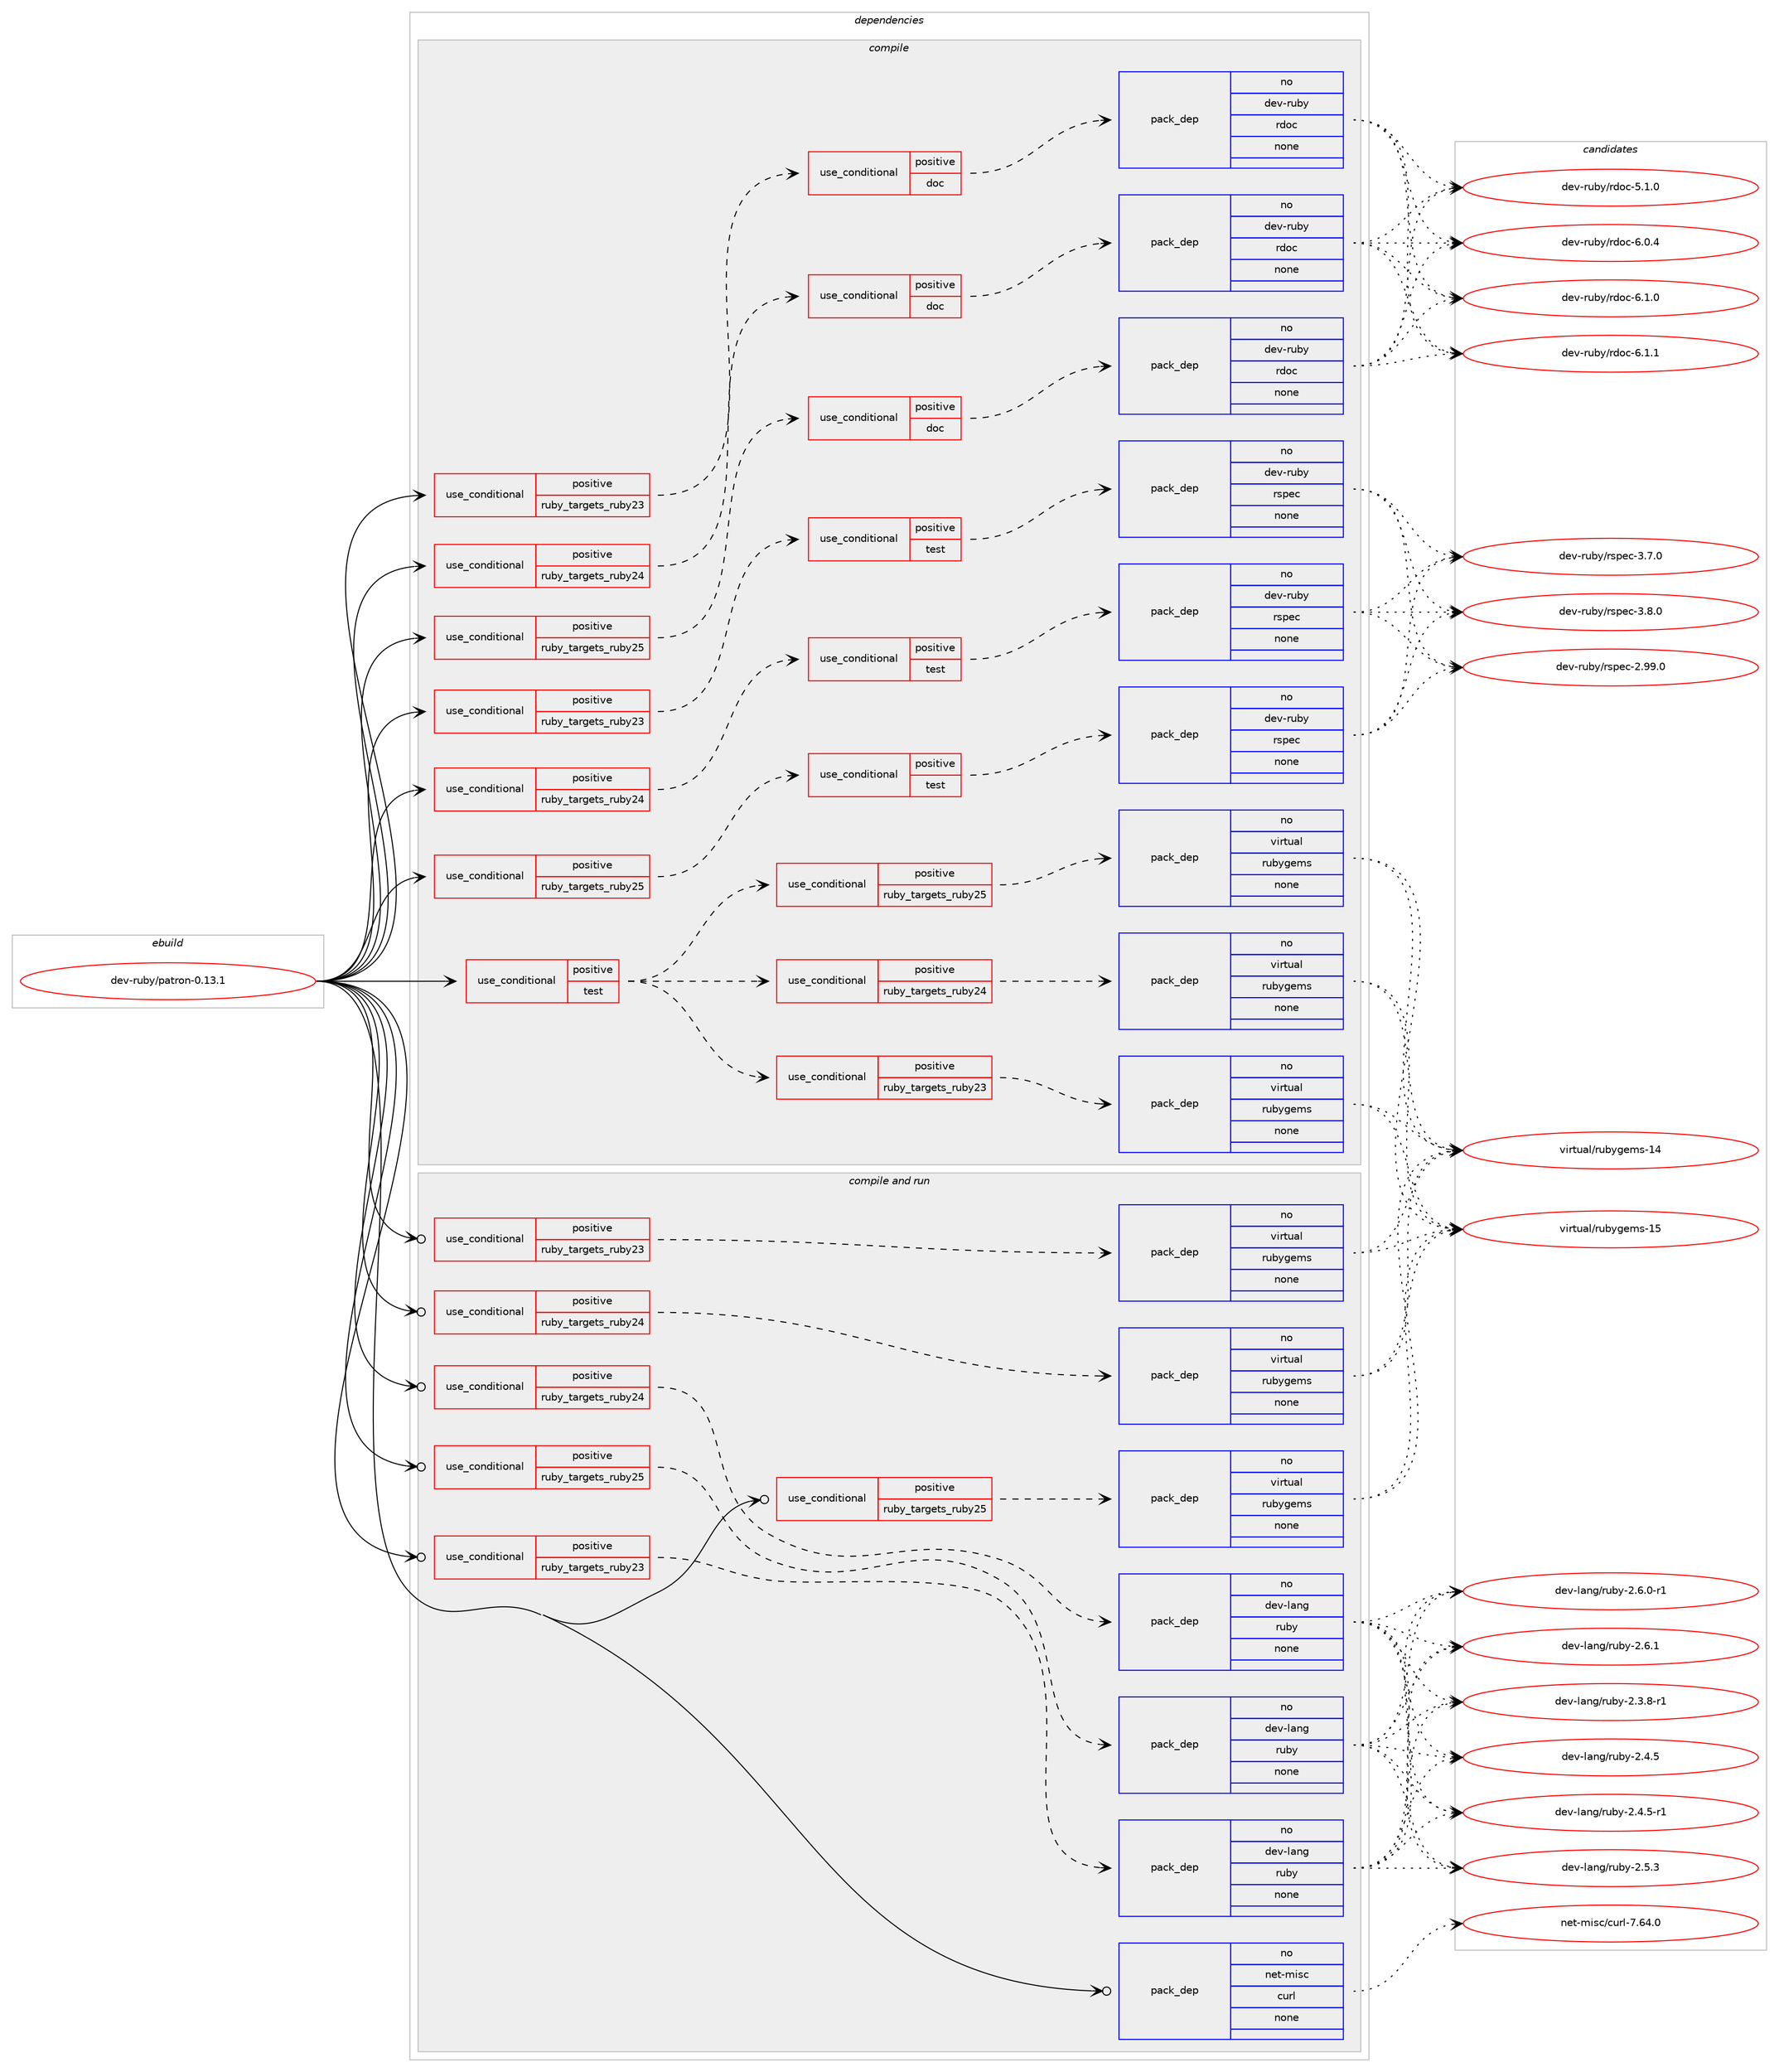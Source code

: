 digraph prolog {

# *************
# Graph options
# *************

newrank=true;
concentrate=true;
compound=true;
graph [rankdir=LR,fontname=Helvetica,fontsize=10,ranksep=1.5];#, ranksep=2.5, nodesep=0.2];
edge  [arrowhead=vee];
node  [fontname=Helvetica,fontsize=10];

# **********
# The ebuild
# **********

subgraph cluster_leftcol {
color=gray;
rank=same;
label=<<i>ebuild</i>>;
id [label="dev-ruby/patron-0.13.1", color=red, width=4, href="../dev-ruby/patron-0.13.1.svg"];
}

# ****************
# The dependencies
# ****************

subgraph cluster_midcol {
color=gray;
label=<<i>dependencies</i>>;
subgraph cluster_compile {
fillcolor="#eeeeee";
style=filled;
label=<<i>compile</i>>;
subgraph cond408942 {
dependency1510652 [label=<<TABLE BORDER="0" CELLBORDER="1" CELLSPACING="0" CELLPADDING="4"><TR><TD ROWSPAN="3" CELLPADDING="10">use_conditional</TD></TR><TR><TD>positive</TD></TR><TR><TD>ruby_targets_ruby23</TD></TR></TABLE>>, shape=none, color=red];
subgraph cond408943 {
dependency1510653 [label=<<TABLE BORDER="0" CELLBORDER="1" CELLSPACING="0" CELLPADDING="4"><TR><TD ROWSPAN="3" CELLPADDING="10">use_conditional</TD></TR><TR><TD>positive</TD></TR><TR><TD>doc</TD></TR></TABLE>>, shape=none, color=red];
subgraph pack1078204 {
dependency1510654 [label=<<TABLE BORDER="0" CELLBORDER="1" CELLSPACING="0" CELLPADDING="4" WIDTH="220"><TR><TD ROWSPAN="6" CELLPADDING="30">pack_dep</TD></TR><TR><TD WIDTH="110">no</TD></TR><TR><TD>dev-ruby</TD></TR><TR><TD>rdoc</TD></TR><TR><TD>none</TD></TR><TR><TD></TD></TR></TABLE>>, shape=none, color=blue];
}
dependency1510653:e -> dependency1510654:w [weight=20,style="dashed",arrowhead="vee"];
}
dependency1510652:e -> dependency1510653:w [weight=20,style="dashed",arrowhead="vee"];
}
id:e -> dependency1510652:w [weight=20,style="solid",arrowhead="vee"];
subgraph cond408944 {
dependency1510655 [label=<<TABLE BORDER="0" CELLBORDER="1" CELLSPACING="0" CELLPADDING="4"><TR><TD ROWSPAN="3" CELLPADDING="10">use_conditional</TD></TR><TR><TD>positive</TD></TR><TR><TD>ruby_targets_ruby23</TD></TR></TABLE>>, shape=none, color=red];
subgraph cond408945 {
dependency1510656 [label=<<TABLE BORDER="0" CELLBORDER="1" CELLSPACING="0" CELLPADDING="4"><TR><TD ROWSPAN="3" CELLPADDING="10">use_conditional</TD></TR><TR><TD>positive</TD></TR><TR><TD>test</TD></TR></TABLE>>, shape=none, color=red];
subgraph pack1078205 {
dependency1510657 [label=<<TABLE BORDER="0" CELLBORDER="1" CELLSPACING="0" CELLPADDING="4" WIDTH="220"><TR><TD ROWSPAN="6" CELLPADDING="30">pack_dep</TD></TR><TR><TD WIDTH="110">no</TD></TR><TR><TD>dev-ruby</TD></TR><TR><TD>rspec</TD></TR><TR><TD>none</TD></TR><TR><TD></TD></TR></TABLE>>, shape=none, color=blue];
}
dependency1510656:e -> dependency1510657:w [weight=20,style="dashed",arrowhead="vee"];
}
dependency1510655:e -> dependency1510656:w [weight=20,style="dashed",arrowhead="vee"];
}
id:e -> dependency1510655:w [weight=20,style="solid",arrowhead="vee"];
subgraph cond408946 {
dependency1510658 [label=<<TABLE BORDER="0" CELLBORDER="1" CELLSPACING="0" CELLPADDING="4"><TR><TD ROWSPAN="3" CELLPADDING="10">use_conditional</TD></TR><TR><TD>positive</TD></TR><TR><TD>ruby_targets_ruby24</TD></TR></TABLE>>, shape=none, color=red];
subgraph cond408947 {
dependency1510659 [label=<<TABLE BORDER="0" CELLBORDER="1" CELLSPACING="0" CELLPADDING="4"><TR><TD ROWSPAN="3" CELLPADDING="10">use_conditional</TD></TR><TR><TD>positive</TD></TR><TR><TD>doc</TD></TR></TABLE>>, shape=none, color=red];
subgraph pack1078206 {
dependency1510660 [label=<<TABLE BORDER="0" CELLBORDER="1" CELLSPACING="0" CELLPADDING="4" WIDTH="220"><TR><TD ROWSPAN="6" CELLPADDING="30">pack_dep</TD></TR><TR><TD WIDTH="110">no</TD></TR><TR><TD>dev-ruby</TD></TR><TR><TD>rdoc</TD></TR><TR><TD>none</TD></TR><TR><TD></TD></TR></TABLE>>, shape=none, color=blue];
}
dependency1510659:e -> dependency1510660:w [weight=20,style="dashed",arrowhead="vee"];
}
dependency1510658:e -> dependency1510659:w [weight=20,style="dashed",arrowhead="vee"];
}
id:e -> dependency1510658:w [weight=20,style="solid",arrowhead="vee"];
subgraph cond408948 {
dependency1510661 [label=<<TABLE BORDER="0" CELLBORDER="1" CELLSPACING="0" CELLPADDING="4"><TR><TD ROWSPAN="3" CELLPADDING="10">use_conditional</TD></TR><TR><TD>positive</TD></TR><TR><TD>ruby_targets_ruby24</TD></TR></TABLE>>, shape=none, color=red];
subgraph cond408949 {
dependency1510662 [label=<<TABLE BORDER="0" CELLBORDER="1" CELLSPACING="0" CELLPADDING="4"><TR><TD ROWSPAN="3" CELLPADDING="10">use_conditional</TD></TR><TR><TD>positive</TD></TR><TR><TD>test</TD></TR></TABLE>>, shape=none, color=red];
subgraph pack1078207 {
dependency1510663 [label=<<TABLE BORDER="0" CELLBORDER="1" CELLSPACING="0" CELLPADDING="4" WIDTH="220"><TR><TD ROWSPAN="6" CELLPADDING="30">pack_dep</TD></TR><TR><TD WIDTH="110">no</TD></TR><TR><TD>dev-ruby</TD></TR><TR><TD>rspec</TD></TR><TR><TD>none</TD></TR><TR><TD></TD></TR></TABLE>>, shape=none, color=blue];
}
dependency1510662:e -> dependency1510663:w [weight=20,style="dashed",arrowhead="vee"];
}
dependency1510661:e -> dependency1510662:w [weight=20,style="dashed",arrowhead="vee"];
}
id:e -> dependency1510661:w [weight=20,style="solid",arrowhead="vee"];
subgraph cond408950 {
dependency1510664 [label=<<TABLE BORDER="0" CELLBORDER="1" CELLSPACING="0" CELLPADDING="4"><TR><TD ROWSPAN="3" CELLPADDING="10">use_conditional</TD></TR><TR><TD>positive</TD></TR><TR><TD>ruby_targets_ruby25</TD></TR></TABLE>>, shape=none, color=red];
subgraph cond408951 {
dependency1510665 [label=<<TABLE BORDER="0" CELLBORDER="1" CELLSPACING="0" CELLPADDING="4"><TR><TD ROWSPAN="3" CELLPADDING="10">use_conditional</TD></TR><TR><TD>positive</TD></TR><TR><TD>doc</TD></TR></TABLE>>, shape=none, color=red];
subgraph pack1078208 {
dependency1510666 [label=<<TABLE BORDER="0" CELLBORDER="1" CELLSPACING="0" CELLPADDING="4" WIDTH="220"><TR><TD ROWSPAN="6" CELLPADDING="30">pack_dep</TD></TR><TR><TD WIDTH="110">no</TD></TR><TR><TD>dev-ruby</TD></TR><TR><TD>rdoc</TD></TR><TR><TD>none</TD></TR><TR><TD></TD></TR></TABLE>>, shape=none, color=blue];
}
dependency1510665:e -> dependency1510666:w [weight=20,style="dashed",arrowhead="vee"];
}
dependency1510664:e -> dependency1510665:w [weight=20,style="dashed",arrowhead="vee"];
}
id:e -> dependency1510664:w [weight=20,style="solid",arrowhead="vee"];
subgraph cond408952 {
dependency1510667 [label=<<TABLE BORDER="0" CELLBORDER="1" CELLSPACING="0" CELLPADDING="4"><TR><TD ROWSPAN="3" CELLPADDING="10">use_conditional</TD></TR><TR><TD>positive</TD></TR><TR><TD>ruby_targets_ruby25</TD></TR></TABLE>>, shape=none, color=red];
subgraph cond408953 {
dependency1510668 [label=<<TABLE BORDER="0" CELLBORDER="1" CELLSPACING="0" CELLPADDING="4"><TR><TD ROWSPAN="3" CELLPADDING="10">use_conditional</TD></TR><TR><TD>positive</TD></TR><TR><TD>test</TD></TR></TABLE>>, shape=none, color=red];
subgraph pack1078209 {
dependency1510669 [label=<<TABLE BORDER="0" CELLBORDER="1" CELLSPACING="0" CELLPADDING="4" WIDTH="220"><TR><TD ROWSPAN="6" CELLPADDING="30">pack_dep</TD></TR><TR><TD WIDTH="110">no</TD></TR><TR><TD>dev-ruby</TD></TR><TR><TD>rspec</TD></TR><TR><TD>none</TD></TR><TR><TD></TD></TR></TABLE>>, shape=none, color=blue];
}
dependency1510668:e -> dependency1510669:w [weight=20,style="dashed",arrowhead="vee"];
}
dependency1510667:e -> dependency1510668:w [weight=20,style="dashed",arrowhead="vee"];
}
id:e -> dependency1510667:w [weight=20,style="solid",arrowhead="vee"];
subgraph cond408954 {
dependency1510670 [label=<<TABLE BORDER="0" CELLBORDER="1" CELLSPACING="0" CELLPADDING="4"><TR><TD ROWSPAN="3" CELLPADDING="10">use_conditional</TD></TR><TR><TD>positive</TD></TR><TR><TD>test</TD></TR></TABLE>>, shape=none, color=red];
subgraph cond408955 {
dependency1510671 [label=<<TABLE BORDER="0" CELLBORDER="1" CELLSPACING="0" CELLPADDING="4"><TR><TD ROWSPAN="3" CELLPADDING="10">use_conditional</TD></TR><TR><TD>positive</TD></TR><TR><TD>ruby_targets_ruby23</TD></TR></TABLE>>, shape=none, color=red];
subgraph pack1078210 {
dependency1510672 [label=<<TABLE BORDER="0" CELLBORDER="1" CELLSPACING="0" CELLPADDING="4" WIDTH="220"><TR><TD ROWSPAN="6" CELLPADDING="30">pack_dep</TD></TR><TR><TD WIDTH="110">no</TD></TR><TR><TD>virtual</TD></TR><TR><TD>rubygems</TD></TR><TR><TD>none</TD></TR><TR><TD></TD></TR></TABLE>>, shape=none, color=blue];
}
dependency1510671:e -> dependency1510672:w [weight=20,style="dashed",arrowhead="vee"];
}
dependency1510670:e -> dependency1510671:w [weight=20,style="dashed",arrowhead="vee"];
subgraph cond408956 {
dependency1510673 [label=<<TABLE BORDER="0" CELLBORDER="1" CELLSPACING="0" CELLPADDING="4"><TR><TD ROWSPAN="3" CELLPADDING="10">use_conditional</TD></TR><TR><TD>positive</TD></TR><TR><TD>ruby_targets_ruby24</TD></TR></TABLE>>, shape=none, color=red];
subgraph pack1078211 {
dependency1510674 [label=<<TABLE BORDER="0" CELLBORDER="1" CELLSPACING="0" CELLPADDING="4" WIDTH="220"><TR><TD ROWSPAN="6" CELLPADDING="30">pack_dep</TD></TR><TR><TD WIDTH="110">no</TD></TR><TR><TD>virtual</TD></TR><TR><TD>rubygems</TD></TR><TR><TD>none</TD></TR><TR><TD></TD></TR></TABLE>>, shape=none, color=blue];
}
dependency1510673:e -> dependency1510674:w [weight=20,style="dashed",arrowhead="vee"];
}
dependency1510670:e -> dependency1510673:w [weight=20,style="dashed",arrowhead="vee"];
subgraph cond408957 {
dependency1510675 [label=<<TABLE BORDER="0" CELLBORDER="1" CELLSPACING="0" CELLPADDING="4"><TR><TD ROWSPAN="3" CELLPADDING="10">use_conditional</TD></TR><TR><TD>positive</TD></TR><TR><TD>ruby_targets_ruby25</TD></TR></TABLE>>, shape=none, color=red];
subgraph pack1078212 {
dependency1510676 [label=<<TABLE BORDER="0" CELLBORDER="1" CELLSPACING="0" CELLPADDING="4" WIDTH="220"><TR><TD ROWSPAN="6" CELLPADDING="30">pack_dep</TD></TR><TR><TD WIDTH="110">no</TD></TR><TR><TD>virtual</TD></TR><TR><TD>rubygems</TD></TR><TR><TD>none</TD></TR><TR><TD></TD></TR></TABLE>>, shape=none, color=blue];
}
dependency1510675:e -> dependency1510676:w [weight=20,style="dashed",arrowhead="vee"];
}
dependency1510670:e -> dependency1510675:w [weight=20,style="dashed",arrowhead="vee"];
}
id:e -> dependency1510670:w [weight=20,style="solid",arrowhead="vee"];
}
subgraph cluster_compileandrun {
fillcolor="#eeeeee";
style=filled;
label=<<i>compile and run</i>>;
subgraph cond408958 {
dependency1510677 [label=<<TABLE BORDER="0" CELLBORDER="1" CELLSPACING="0" CELLPADDING="4"><TR><TD ROWSPAN="3" CELLPADDING="10">use_conditional</TD></TR><TR><TD>positive</TD></TR><TR><TD>ruby_targets_ruby23</TD></TR></TABLE>>, shape=none, color=red];
subgraph pack1078213 {
dependency1510678 [label=<<TABLE BORDER="0" CELLBORDER="1" CELLSPACING="0" CELLPADDING="4" WIDTH="220"><TR><TD ROWSPAN="6" CELLPADDING="30">pack_dep</TD></TR><TR><TD WIDTH="110">no</TD></TR><TR><TD>dev-lang</TD></TR><TR><TD>ruby</TD></TR><TR><TD>none</TD></TR><TR><TD></TD></TR></TABLE>>, shape=none, color=blue];
}
dependency1510677:e -> dependency1510678:w [weight=20,style="dashed",arrowhead="vee"];
}
id:e -> dependency1510677:w [weight=20,style="solid",arrowhead="odotvee"];
subgraph cond408959 {
dependency1510679 [label=<<TABLE BORDER="0" CELLBORDER="1" CELLSPACING="0" CELLPADDING="4"><TR><TD ROWSPAN="3" CELLPADDING="10">use_conditional</TD></TR><TR><TD>positive</TD></TR><TR><TD>ruby_targets_ruby23</TD></TR></TABLE>>, shape=none, color=red];
subgraph pack1078214 {
dependency1510680 [label=<<TABLE BORDER="0" CELLBORDER="1" CELLSPACING="0" CELLPADDING="4" WIDTH="220"><TR><TD ROWSPAN="6" CELLPADDING="30">pack_dep</TD></TR><TR><TD WIDTH="110">no</TD></TR><TR><TD>virtual</TD></TR><TR><TD>rubygems</TD></TR><TR><TD>none</TD></TR><TR><TD></TD></TR></TABLE>>, shape=none, color=blue];
}
dependency1510679:e -> dependency1510680:w [weight=20,style="dashed",arrowhead="vee"];
}
id:e -> dependency1510679:w [weight=20,style="solid",arrowhead="odotvee"];
subgraph cond408960 {
dependency1510681 [label=<<TABLE BORDER="0" CELLBORDER="1" CELLSPACING="0" CELLPADDING="4"><TR><TD ROWSPAN="3" CELLPADDING="10">use_conditional</TD></TR><TR><TD>positive</TD></TR><TR><TD>ruby_targets_ruby24</TD></TR></TABLE>>, shape=none, color=red];
subgraph pack1078215 {
dependency1510682 [label=<<TABLE BORDER="0" CELLBORDER="1" CELLSPACING="0" CELLPADDING="4" WIDTH="220"><TR><TD ROWSPAN="6" CELLPADDING="30">pack_dep</TD></TR><TR><TD WIDTH="110">no</TD></TR><TR><TD>dev-lang</TD></TR><TR><TD>ruby</TD></TR><TR><TD>none</TD></TR><TR><TD></TD></TR></TABLE>>, shape=none, color=blue];
}
dependency1510681:e -> dependency1510682:w [weight=20,style="dashed",arrowhead="vee"];
}
id:e -> dependency1510681:w [weight=20,style="solid",arrowhead="odotvee"];
subgraph cond408961 {
dependency1510683 [label=<<TABLE BORDER="0" CELLBORDER="1" CELLSPACING="0" CELLPADDING="4"><TR><TD ROWSPAN="3" CELLPADDING="10">use_conditional</TD></TR><TR><TD>positive</TD></TR><TR><TD>ruby_targets_ruby24</TD></TR></TABLE>>, shape=none, color=red];
subgraph pack1078216 {
dependency1510684 [label=<<TABLE BORDER="0" CELLBORDER="1" CELLSPACING="0" CELLPADDING="4" WIDTH="220"><TR><TD ROWSPAN="6" CELLPADDING="30">pack_dep</TD></TR><TR><TD WIDTH="110">no</TD></TR><TR><TD>virtual</TD></TR><TR><TD>rubygems</TD></TR><TR><TD>none</TD></TR><TR><TD></TD></TR></TABLE>>, shape=none, color=blue];
}
dependency1510683:e -> dependency1510684:w [weight=20,style="dashed",arrowhead="vee"];
}
id:e -> dependency1510683:w [weight=20,style="solid",arrowhead="odotvee"];
subgraph cond408962 {
dependency1510685 [label=<<TABLE BORDER="0" CELLBORDER="1" CELLSPACING="0" CELLPADDING="4"><TR><TD ROWSPAN="3" CELLPADDING="10">use_conditional</TD></TR><TR><TD>positive</TD></TR><TR><TD>ruby_targets_ruby25</TD></TR></TABLE>>, shape=none, color=red];
subgraph pack1078217 {
dependency1510686 [label=<<TABLE BORDER="0" CELLBORDER="1" CELLSPACING="0" CELLPADDING="4" WIDTH="220"><TR><TD ROWSPAN="6" CELLPADDING="30">pack_dep</TD></TR><TR><TD WIDTH="110">no</TD></TR><TR><TD>dev-lang</TD></TR><TR><TD>ruby</TD></TR><TR><TD>none</TD></TR><TR><TD></TD></TR></TABLE>>, shape=none, color=blue];
}
dependency1510685:e -> dependency1510686:w [weight=20,style="dashed",arrowhead="vee"];
}
id:e -> dependency1510685:w [weight=20,style="solid",arrowhead="odotvee"];
subgraph cond408963 {
dependency1510687 [label=<<TABLE BORDER="0" CELLBORDER="1" CELLSPACING="0" CELLPADDING="4"><TR><TD ROWSPAN="3" CELLPADDING="10">use_conditional</TD></TR><TR><TD>positive</TD></TR><TR><TD>ruby_targets_ruby25</TD></TR></TABLE>>, shape=none, color=red];
subgraph pack1078218 {
dependency1510688 [label=<<TABLE BORDER="0" CELLBORDER="1" CELLSPACING="0" CELLPADDING="4" WIDTH="220"><TR><TD ROWSPAN="6" CELLPADDING="30">pack_dep</TD></TR><TR><TD WIDTH="110">no</TD></TR><TR><TD>virtual</TD></TR><TR><TD>rubygems</TD></TR><TR><TD>none</TD></TR><TR><TD></TD></TR></TABLE>>, shape=none, color=blue];
}
dependency1510687:e -> dependency1510688:w [weight=20,style="dashed",arrowhead="vee"];
}
id:e -> dependency1510687:w [weight=20,style="solid",arrowhead="odotvee"];
subgraph pack1078219 {
dependency1510689 [label=<<TABLE BORDER="0" CELLBORDER="1" CELLSPACING="0" CELLPADDING="4" WIDTH="220"><TR><TD ROWSPAN="6" CELLPADDING="30">pack_dep</TD></TR><TR><TD WIDTH="110">no</TD></TR><TR><TD>net-misc</TD></TR><TR><TD>curl</TD></TR><TR><TD>none</TD></TR><TR><TD></TD></TR></TABLE>>, shape=none, color=blue];
}
id:e -> dependency1510689:w [weight=20,style="solid",arrowhead="odotvee"];
}
subgraph cluster_run {
fillcolor="#eeeeee";
style=filled;
label=<<i>run</i>>;
}
}

# **************
# The candidates
# **************

subgraph cluster_choices {
rank=same;
color=gray;
label=<<i>candidates</i>>;

subgraph choice1078204 {
color=black;
nodesep=1;
choice10010111845114117981214711410011199455346494648 [label="dev-ruby/rdoc-5.1.0", color=red, width=4,href="../dev-ruby/rdoc-5.1.0.svg"];
choice10010111845114117981214711410011199455446484652 [label="dev-ruby/rdoc-6.0.4", color=red, width=4,href="../dev-ruby/rdoc-6.0.4.svg"];
choice10010111845114117981214711410011199455446494648 [label="dev-ruby/rdoc-6.1.0", color=red, width=4,href="../dev-ruby/rdoc-6.1.0.svg"];
choice10010111845114117981214711410011199455446494649 [label="dev-ruby/rdoc-6.1.1", color=red, width=4,href="../dev-ruby/rdoc-6.1.1.svg"];
dependency1510654:e -> choice10010111845114117981214711410011199455346494648:w [style=dotted,weight="100"];
dependency1510654:e -> choice10010111845114117981214711410011199455446484652:w [style=dotted,weight="100"];
dependency1510654:e -> choice10010111845114117981214711410011199455446494648:w [style=dotted,weight="100"];
dependency1510654:e -> choice10010111845114117981214711410011199455446494649:w [style=dotted,weight="100"];
}
subgraph choice1078205 {
color=black;
nodesep=1;
choice1001011184511411798121471141151121019945504657574648 [label="dev-ruby/rspec-2.99.0", color=red, width=4,href="../dev-ruby/rspec-2.99.0.svg"];
choice10010111845114117981214711411511210199455146554648 [label="dev-ruby/rspec-3.7.0", color=red, width=4,href="../dev-ruby/rspec-3.7.0.svg"];
choice10010111845114117981214711411511210199455146564648 [label="dev-ruby/rspec-3.8.0", color=red, width=4,href="../dev-ruby/rspec-3.8.0.svg"];
dependency1510657:e -> choice1001011184511411798121471141151121019945504657574648:w [style=dotted,weight="100"];
dependency1510657:e -> choice10010111845114117981214711411511210199455146554648:w [style=dotted,weight="100"];
dependency1510657:e -> choice10010111845114117981214711411511210199455146564648:w [style=dotted,weight="100"];
}
subgraph choice1078206 {
color=black;
nodesep=1;
choice10010111845114117981214711410011199455346494648 [label="dev-ruby/rdoc-5.1.0", color=red, width=4,href="../dev-ruby/rdoc-5.1.0.svg"];
choice10010111845114117981214711410011199455446484652 [label="dev-ruby/rdoc-6.0.4", color=red, width=4,href="../dev-ruby/rdoc-6.0.4.svg"];
choice10010111845114117981214711410011199455446494648 [label="dev-ruby/rdoc-6.1.0", color=red, width=4,href="../dev-ruby/rdoc-6.1.0.svg"];
choice10010111845114117981214711410011199455446494649 [label="dev-ruby/rdoc-6.1.1", color=red, width=4,href="../dev-ruby/rdoc-6.1.1.svg"];
dependency1510660:e -> choice10010111845114117981214711410011199455346494648:w [style=dotted,weight="100"];
dependency1510660:e -> choice10010111845114117981214711410011199455446484652:w [style=dotted,weight="100"];
dependency1510660:e -> choice10010111845114117981214711410011199455446494648:w [style=dotted,weight="100"];
dependency1510660:e -> choice10010111845114117981214711410011199455446494649:w [style=dotted,weight="100"];
}
subgraph choice1078207 {
color=black;
nodesep=1;
choice1001011184511411798121471141151121019945504657574648 [label="dev-ruby/rspec-2.99.0", color=red, width=4,href="../dev-ruby/rspec-2.99.0.svg"];
choice10010111845114117981214711411511210199455146554648 [label="dev-ruby/rspec-3.7.0", color=red, width=4,href="../dev-ruby/rspec-3.7.0.svg"];
choice10010111845114117981214711411511210199455146564648 [label="dev-ruby/rspec-3.8.0", color=red, width=4,href="../dev-ruby/rspec-3.8.0.svg"];
dependency1510663:e -> choice1001011184511411798121471141151121019945504657574648:w [style=dotted,weight="100"];
dependency1510663:e -> choice10010111845114117981214711411511210199455146554648:w [style=dotted,weight="100"];
dependency1510663:e -> choice10010111845114117981214711411511210199455146564648:w [style=dotted,weight="100"];
}
subgraph choice1078208 {
color=black;
nodesep=1;
choice10010111845114117981214711410011199455346494648 [label="dev-ruby/rdoc-5.1.0", color=red, width=4,href="../dev-ruby/rdoc-5.1.0.svg"];
choice10010111845114117981214711410011199455446484652 [label="dev-ruby/rdoc-6.0.4", color=red, width=4,href="../dev-ruby/rdoc-6.0.4.svg"];
choice10010111845114117981214711410011199455446494648 [label="dev-ruby/rdoc-6.1.0", color=red, width=4,href="../dev-ruby/rdoc-6.1.0.svg"];
choice10010111845114117981214711410011199455446494649 [label="dev-ruby/rdoc-6.1.1", color=red, width=4,href="../dev-ruby/rdoc-6.1.1.svg"];
dependency1510666:e -> choice10010111845114117981214711410011199455346494648:w [style=dotted,weight="100"];
dependency1510666:e -> choice10010111845114117981214711410011199455446484652:w [style=dotted,weight="100"];
dependency1510666:e -> choice10010111845114117981214711410011199455446494648:w [style=dotted,weight="100"];
dependency1510666:e -> choice10010111845114117981214711410011199455446494649:w [style=dotted,weight="100"];
}
subgraph choice1078209 {
color=black;
nodesep=1;
choice1001011184511411798121471141151121019945504657574648 [label="dev-ruby/rspec-2.99.0", color=red, width=4,href="../dev-ruby/rspec-2.99.0.svg"];
choice10010111845114117981214711411511210199455146554648 [label="dev-ruby/rspec-3.7.0", color=red, width=4,href="../dev-ruby/rspec-3.7.0.svg"];
choice10010111845114117981214711411511210199455146564648 [label="dev-ruby/rspec-3.8.0", color=red, width=4,href="../dev-ruby/rspec-3.8.0.svg"];
dependency1510669:e -> choice1001011184511411798121471141151121019945504657574648:w [style=dotted,weight="100"];
dependency1510669:e -> choice10010111845114117981214711411511210199455146554648:w [style=dotted,weight="100"];
dependency1510669:e -> choice10010111845114117981214711411511210199455146564648:w [style=dotted,weight="100"];
}
subgraph choice1078210 {
color=black;
nodesep=1;
choice118105114116117971084711411798121103101109115454952 [label="virtual/rubygems-14", color=red, width=4,href="../virtual/rubygems-14.svg"];
choice118105114116117971084711411798121103101109115454953 [label="virtual/rubygems-15", color=red, width=4,href="../virtual/rubygems-15.svg"];
dependency1510672:e -> choice118105114116117971084711411798121103101109115454952:w [style=dotted,weight="100"];
dependency1510672:e -> choice118105114116117971084711411798121103101109115454953:w [style=dotted,weight="100"];
}
subgraph choice1078211 {
color=black;
nodesep=1;
choice118105114116117971084711411798121103101109115454952 [label="virtual/rubygems-14", color=red, width=4,href="../virtual/rubygems-14.svg"];
choice118105114116117971084711411798121103101109115454953 [label="virtual/rubygems-15", color=red, width=4,href="../virtual/rubygems-15.svg"];
dependency1510674:e -> choice118105114116117971084711411798121103101109115454952:w [style=dotted,weight="100"];
dependency1510674:e -> choice118105114116117971084711411798121103101109115454953:w [style=dotted,weight="100"];
}
subgraph choice1078212 {
color=black;
nodesep=1;
choice118105114116117971084711411798121103101109115454952 [label="virtual/rubygems-14", color=red, width=4,href="../virtual/rubygems-14.svg"];
choice118105114116117971084711411798121103101109115454953 [label="virtual/rubygems-15", color=red, width=4,href="../virtual/rubygems-15.svg"];
dependency1510676:e -> choice118105114116117971084711411798121103101109115454952:w [style=dotted,weight="100"];
dependency1510676:e -> choice118105114116117971084711411798121103101109115454953:w [style=dotted,weight="100"];
}
subgraph choice1078213 {
color=black;
nodesep=1;
choice100101118451089711010347114117981214550465146564511449 [label="dev-lang/ruby-2.3.8-r1", color=red, width=4,href="../dev-lang/ruby-2.3.8-r1.svg"];
choice10010111845108971101034711411798121455046524653 [label="dev-lang/ruby-2.4.5", color=red, width=4,href="../dev-lang/ruby-2.4.5.svg"];
choice100101118451089711010347114117981214550465246534511449 [label="dev-lang/ruby-2.4.5-r1", color=red, width=4,href="../dev-lang/ruby-2.4.5-r1.svg"];
choice10010111845108971101034711411798121455046534651 [label="dev-lang/ruby-2.5.3", color=red, width=4,href="../dev-lang/ruby-2.5.3.svg"];
choice100101118451089711010347114117981214550465446484511449 [label="dev-lang/ruby-2.6.0-r1", color=red, width=4,href="../dev-lang/ruby-2.6.0-r1.svg"];
choice10010111845108971101034711411798121455046544649 [label="dev-lang/ruby-2.6.1", color=red, width=4,href="../dev-lang/ruby-2.6.1.svg"];
dependency1510678:e -> choice100101118451089711010347114117981214550465146564511449:w [style=dotted,weight="100"];
dependency1510678:e -> choice10010111845108971101034711411798121455046524653:w [style=dotted,weight="100"];
dependency1510678:e -> choice100101118451089711010347114117981214550465246534511449:w [style=dotted,weight="100"];
dependency1510678:e -> choice10010111845108971101034711411798121455046534651:w [style=dotted,weight="100"];
dependency1510678:e -> choice100101118451089711010347114117981214550465446484511449:w [style=dotted,weight="100"];
dependency1510678:e -> choice10010111845108971101034711411798121455046544649:w [style=dotted,weight="100"];
}
subgraph choice1078214 {
color=black;
nodesep=1;
choice118105114116117971084711411798121103101109115454952 [label="virtual/rubygems-14", color=red, width=4,href="../virtual/rubygems-14.svg"];
choice118105114116117971084711411798121103101109115454953 [label="virtual/rubygems-15", color=red, width=4,href="../virtual/rubygems-15.svg"];
dependency1510680:e -> choice118105114116117971084711411798121103101109115454952:w [style=dotted,weight="100"];
dependency1510680:e -> choice118105114116117971084711411798121103101109115454953:w [style=dotted,weight="100"];
}
subgraph choice1078215 {
color=black;
nodesep=1;
choice100101118451089711010347114117981214550465146564511449 [label="dev-lang/ruby-2.3.8-r1", color=red, width=4,href="../dev-lang/ruby-2.3.8-r1.svg"];
choice10010111845108971101034711411798121455046524653 [label="dev-lang/ruby-2.4.5", color=red, width=4,href="../dev-lang/ruby-2.4.5.svg"];
choice100101118451089711010347114117981214550465246534511449 [label="dev-lang/ruby-2.4.5-r1", color=red, width=4,href="../dev-lang/ruby-2.4.5-r1.svg"];
choice10010111845108971101034711411798121455046534651 [label="dev-lang/ruby-2.5.3", color=red, width=4,href="../dev-lang/ruby-2.5.3.svg"];
choice100101118451089711010347114117981214550465446484511449 [label="dev-lang/ruby-2.6.0-r1", color=red, width=4,href="../dev-lang/ruby-2.6.0-r1.svg"];
choice10010111845108971101034711411798121455046544649 [label="dev-lang/ruby-2.6.1", color=red, width=4,href="../dev-lang/ruby-2.6.1.svg"];
dependency1510682:e -> choice100101118451089711010347114117981214550465146564511449:w [style=dotted,weight="100"];
dependency1510682:e -> choice10010111845108971101034711411798121455046524653:w [style=dotted,weight="100"];
dependency1510682:e -> choice100101118451089711010347114117981214550465246534511449:w [style=dotted,weight="100"];
dependency1510682:e -> choice10010111845108971101034711411798121455046534651:w [style=dotted,weight="100"];
dependency1510682:e -> choice100101118451089711010347114117981214550465446484511449:w [style=dotted,weight="100"];
dependency1510682:e -> choice10010111845108971101034711411798121455046544649:w [style=dotted,weight="100"];
}
subgraph choice1078216 {
color=black;
nodesep=1;
choice118105114116117971084711411798121103101109115454952 [label="virtual/rubygems-14", color=red, width=4,href="../virtual/rubygems-14.svg"];
choice118105114116117971084711411798121103101109115454953 [label="virtual/rubygems-15", color=red, width=4,href="../virtual/rubygems-15.svg"];
dependency1510684:e -> choice118105114116117971084711411798121103101109115454952:w [style=dotted,weight="100"];
dependency1510684:e -> choice118105114116117971084711411798121103101109115454953:w [style=dotted,weight="100"];
}
subgraph choice1078217 {
color=black;
nodesep=1;
choice100101118451089711010347114117981214550465146564511449 [label="dev-lang/ruby-2.3.8-r1", color=red, width=4,href="../dev-lang/ruby-2.3.8-r1.svg"];
choice10010111845108971101034711411798121455046524653 [label="dev-lang/ruby-2.4.5", color=red, width=4,href="../dev-lang/ruby-2.4.5.svg"];
choice100101118451089711010347114117981214550465246534511449 [label="dev-lang/ruby-2.4.5-r1", color=red, width=4,href="../dev-lang/ruby-2.4.5-r1.svg"];
choice10010111845108971101034711411798121455046534651 [label="dev-lang/ruby-2.5.3", color=red, width=4,href="../dev-lang/ruby-2.5.3.svg"];
choice100101118451089711010347114117981214550465446484511449 [label="dev-lang/ruby-2.6.0-r1", color=red, width=4,href="../dev-lang/ruby-2.6.0-r1.svg"];
choice10010111845108971101034711411798121455046544649 [label="dev-lang/ruby-2.6.1", color=red, width=4,href="../dev-lang/ruby-2.6.1.svg"];
dependency1510686:e -> choice100101118451089711010347114117981214550465146564511449:w [style=dotted,weight="100"];
dependency1510686:e -> choice10010111845108971101034711411798121455046524653:w [style=dotted,weight="100"];
dependency1510686:e -> choice100101118451089711010347114117981214550465246534511449:w [style=dotted,weight="100"];
dependency1510686:e -> choice10010111845108971101034711411798121455046534651:w [style=dotted,weight="100"];
dependency1510686:e -> choice100101118451089711010347114117981214550465446484511449:w [style=dotted,weight="100"];
dependency1510686:e -> choice10010111845108971101034711411798121455046544649:w [style=dotted,weight="100"];
}
subgraph choice1078218 {
color=black;
nodesep=1;
choice118105114116117971084711411798121103101109115454952 [label="virtual/rubygems-14", color=red, width=4,href="../virtual/rubygems-14.svg"];
choice118105114116117971084711411798121103101109115454953 [label="virtual/rubygems-15", color=red, width=4,href="../virtual/rubygems-15.svg"];
dependency1510688:e -> choice118105114116117971084711411798121103101109115454952:w [style=dotted,weight="100"];
dependency1510688:e -> choice118105114116117971084711411798121103101109115454953:w [style=dotted,weight="100"];
}
subgraph choice1078219 {
color=black;
nodesep=1;
choice1101011164510910511599479911711410845554654524648 [label="net-misc/curl-7.64.0", color=red, width=4,href="../net-misc/curl-7.64.0.svg"];
dependency1510689:e -> choice1101011164510910511599479911711410845554654524648:w [style=dotted,weight="100"];
}
}

}

